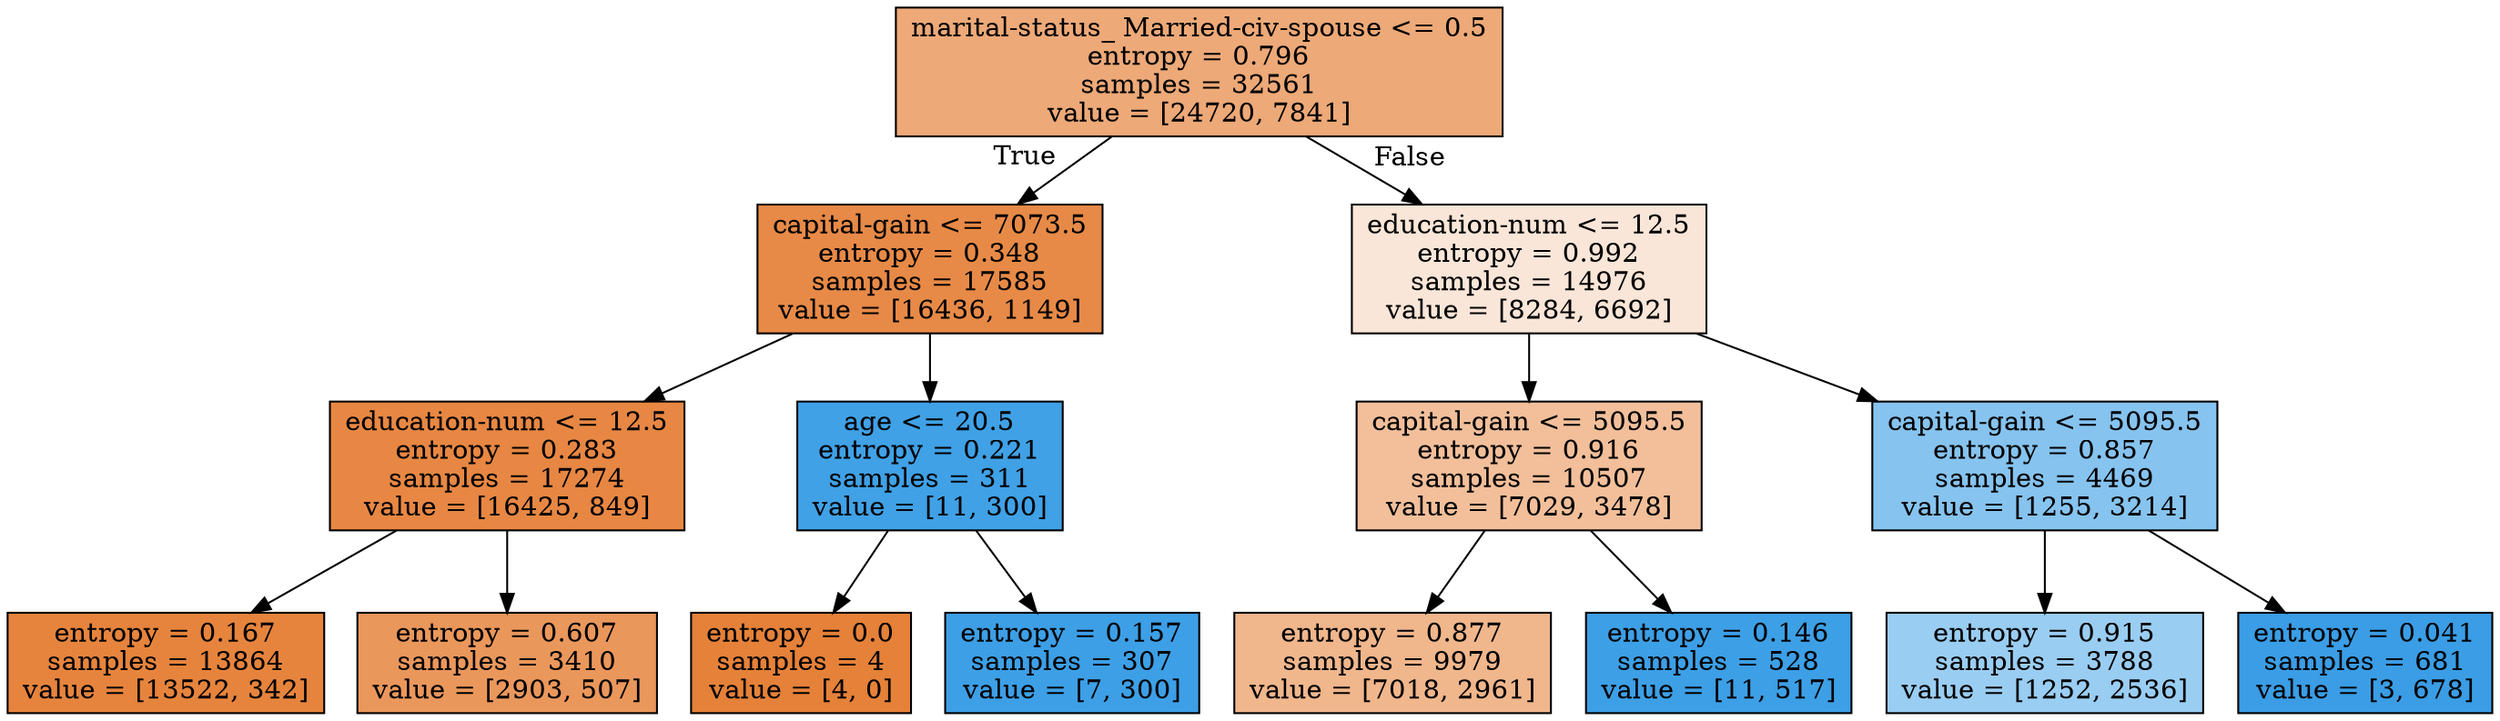 digraph Tree {
node [shape=box, style="filled", color="black"] ;
graph [ranksep=equally, splines=polyline] ;
0 [label="marital-status_ Married-civ-spouse <= 0.5\nentropy = 0.796\nsamples = 32561\nvalue = [24720, 7841]", fillcolor="#e58139ae"] ;
1 [label="capital-gain <= 7073.5\nentropy = 0.348\nsamples = 17585\nvalue = [16436, 1149]", fillcolor="#e58139ed"] ;
0 -> 1 [labeldistance=2.5, labelangle=45, headlabel="True"] ;
2 [label="education-num <= 12.5\nentropy = 0.283\nsamples = 17274\nvalue = [16425, 849]", fillcolor="#e58139f2"] ;
1 -> 2 ;
3 [label="entropy = 0.167\nsamples = 13864\nvalue = [13522, 342]", fillcolor="#e58139f9"] ;
2 -> 3 ;
4 [label="entropy = 0.607\nsamples = 3410\nvalue = [2903, 507]", fillcolor="#e58139d2"] ;
2 -> 4 ;
5 [label="age <= 20.5\nentropy = 0.221\nsamples = 311\nvalue = [11, 300]", fillcolor="#399de5f6"] ;
1 -> 5 ;
6 [label="entropy = 0.0\nsamples = 4\nvalue = [4, 0]", fillcolor="#e58139ff"] ;
5 -> 6 ;
7 [label="entropy = 0.157\nsamples = 307\nvalue = [7, 300]", fillcolor="#399de5f9"] ;
5 -> 7 ;
8 [label="education-num <= 12.5\nentropy = 0.992\nsamples = 14976\nvalue = [8284, 6692]", fillcolor="#e5813931"] ;
0 -> 8 [labeldistance=2.5, labelangle=-45, headlabel="False"] ;
9 [label="capital-gain <= 5095.5\nentropy = 0.916\nsamples = 10507\nvalue = [7029, 3478]", fillcolor="#e5813981"] ;
8 -> 9 ;
10 [label="entropy = 0.877\nsamples = 9979\nvalue = [7018, 2961]", fillcolor="#e5813993"] ;
9 -> 10 ;
11 [label="entropy = 0.146\nsamples = 528\nvalue = [11, 517]", fillcolor="#399de5fa"] ;
9 -> 11 ;
12 [label="capital-gain <= 5095.5\nentropy = 0.857\nsamples = 4469\nvalue = [1255, 3214]", fillcolor="#399de59b"] ;
8 -> 12 ;
13 [label="entropy = 0.915\nsamples = 3788\nvalue = [1252, 2536]", fillcolor="#399de581"] ;
12 -> 13 ;
14 [label="entropy = 0.041\nsamples = 681\nvalue = [3, 678]", fillcolor="#399de5fe"] ;
12 -> 14 ;
{rank=same ; 0} ;
{rank=same ; 1; 8} ;
{rank=same ; 2; 5; 9; 12} ;
{rank=same ; 3; 4; 6; 7; 10; 11; 13; 14} ;
}